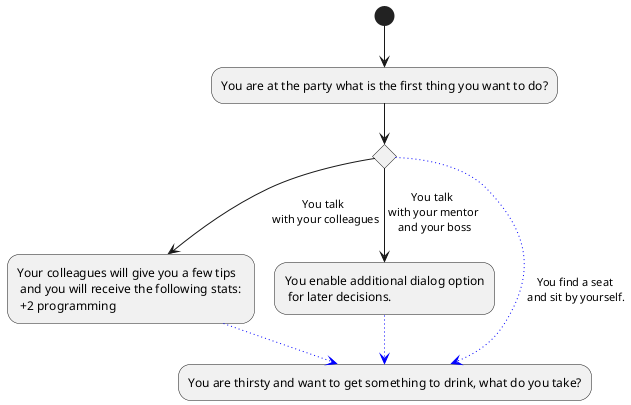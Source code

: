 @startuml
(*) --> "You are at the party what is the first thing you want to do?"
if "" then 
--> [You talk \n with your colleagues] "Your colleagues will give you a few tips \n and you will receive the following stats: \n +2 programming" as tipps
else 
--> [You talk \n with your mentor \n and your boss] "You enable additional dialog option\n for later decisions." as ent

else
-[#blue,dotted]-> [You find a seat\n and sit by yourself.] "You are thirsty and want to get something to drink, what do you take?" as alc
tipps -[#blue,dotted]-> alc
ent -[#blue,dotted]-> alc


endif
@enduml
